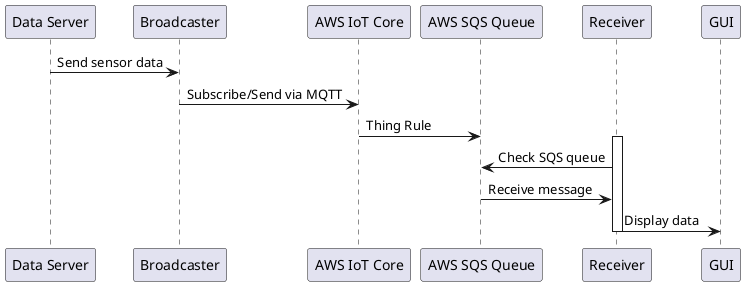 @startuml AHT20 Sensor Data Server
participant "Data Server" as dataServer
participant "Broadcaster" as broadcaster
participant "AWS IoT Core" as awsIotCore
participant "AWS SQS Queue" as awsSqsQueue
participant "Receiver" as receiver
participant "GUI" as gui

dataServer -> broadcaster: Send sensor data
broadcaster -> awsIotCore: Subscribe/Send via MQTT
awsIotCore -> awsSqsQueue: Thing Rule
activate receiver
receiver -> awsSqsQueue: Check SQS queue
receiver <- awsSqsQueue: Receive message
receiver -> gui: Display data
deactivate receiver
@enduml